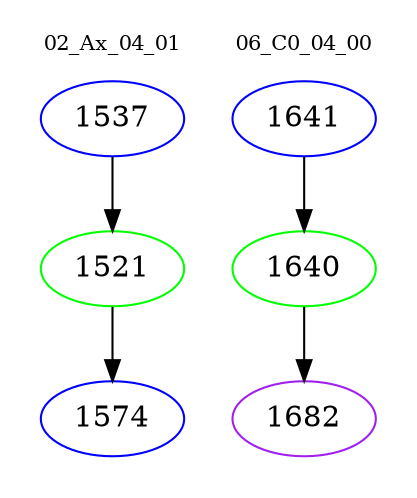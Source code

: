 digraph{
subgraph cluster_0 {
color = white
label = "02_Ax_04_01";
fontsize=10;
T0_1537 [label="1537", color="blue"]
T0_1537 -> T0_1521 [color="black"]
T0_1521 [label="1521", color="green"]
T0_1521 -> T0_1574 [color="black"]
T0_1574 [label="1574", color="blue"]
}
subgraph cluster_1 {
color = white
label = "06_C0_04_00";
fontsize=10;
T1_1641 [label="1641", color="blue"]
T1_1641 -> T1_1640 [color="black"]
T1_1640 [label="1640", color="green"]
T1_1640 -> T1_1682 [color="black"]
T1_1682 [label="1682", color="purple"]
}
}
